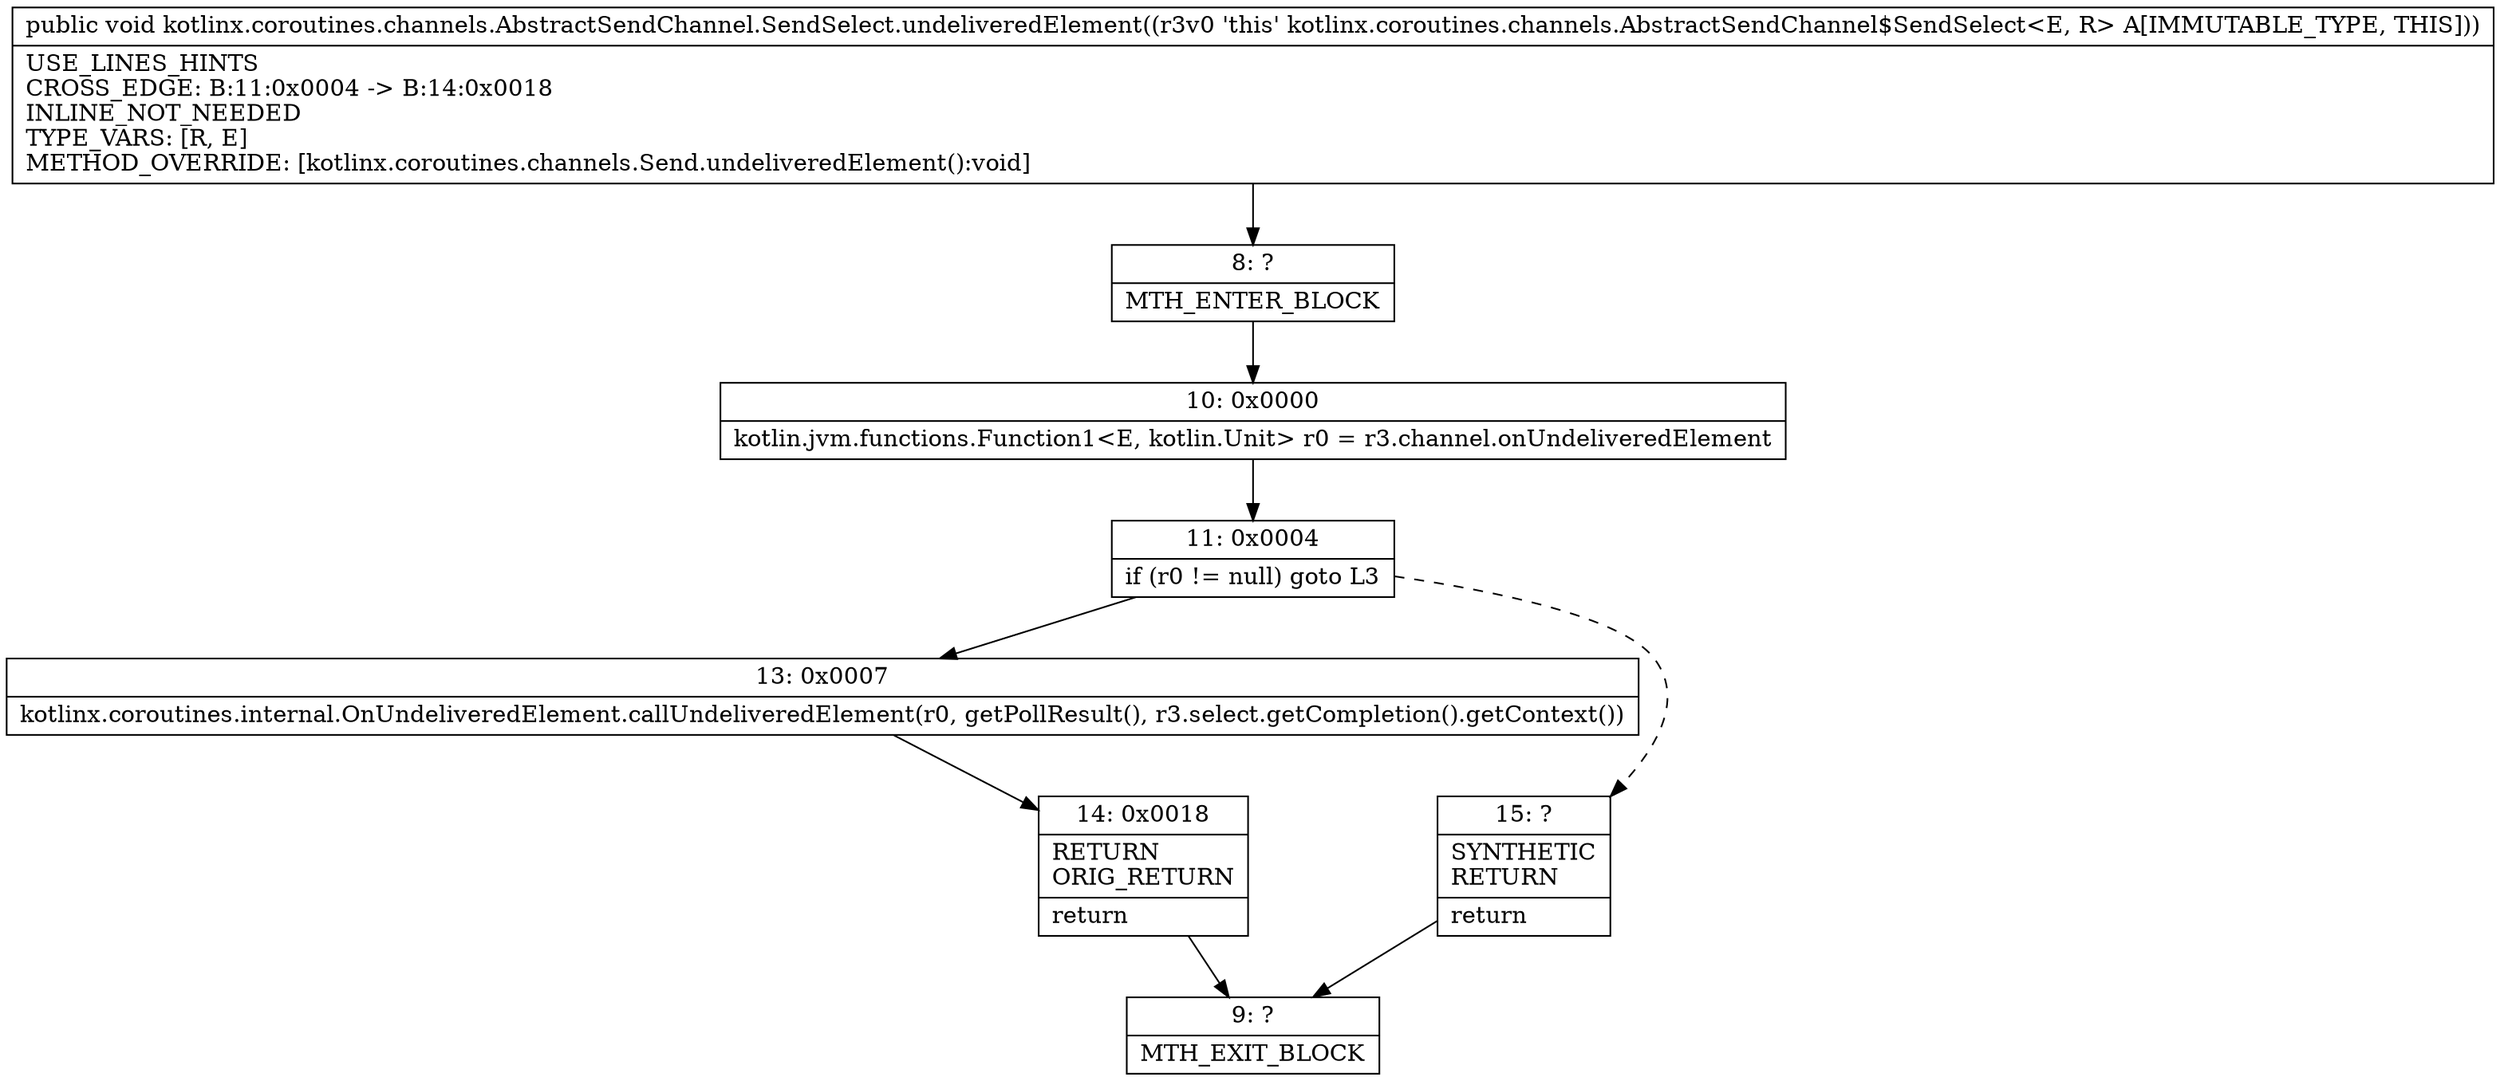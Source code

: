 digraph "CFG forkotlinx.coroutines.channels.AbstractSendChannel.SendSelect.undeliveredElement()V" {
Node_8 [shape=record,label="{8\:\ ?|MTH_ENTER_BLOCK\l}"];
Node_10 [shape=record,label="{10\:\ 0x0000|kotlin.jvm.functions.Function1\<E, kotlin.Unit\> r0 = r3.channel.onUndeliveredElement\l}"];
Node_11 [shape=record,label="{11\:\ 0x0004|if (r0 != null) goto L3\l}"];
Node_13 [shape=record,label="{13\:\ 0x0007|kotlinx.coroutines.internal.OnUndeliveredElement.callUndeliveredElement(r0, getPollResult(), r3.select.getCompletion().getContext())\l}"];
Node_14 [shape=record,label="{14\:\ 0x0018|RETURN\lORIG_RETURN\l|return\l}"];
Node_9 [shape=record,label="{9\:\ ?|MTH_EXIT_BLOCK\l}"];
Node_15 [shape=record,label="{15\:\ ?|SYNTHETIC\lRETURN\l|return\l}"];
MethodNode[shape=record,label="{public void kotlinx.coroutines.channels.AbstractSendChannel.SendSelect.undeliveredElement((r3v0 'this' kotlinx.coroutines.channels.AbstractSendChannel$SendSelect\<E, R\> A[IMMUTABLE_TYPE, THIS]))  | USE_LINES_HINTS\lCROSS_EDGE: B:11:0x0004 \-\> B:14:0x0018\lINLINE_NOT_NEEDED\lTYPE_VARS: [R, E]\lMETHOD_OVERRIDE: [kotlinx.coroutines.channels.Send.undeliveredElement():void]\l}"];
MethodNode -> Node_8;Node_8 -> Node_10;
Node_10 -> Node_11;
Node_11 -> Node_13;
Node_11 -> Node_15[style=dashed];
Node_13 -> Node_14;
Node_14 -> Node_9;
Node_15 -> Node_9;
}

